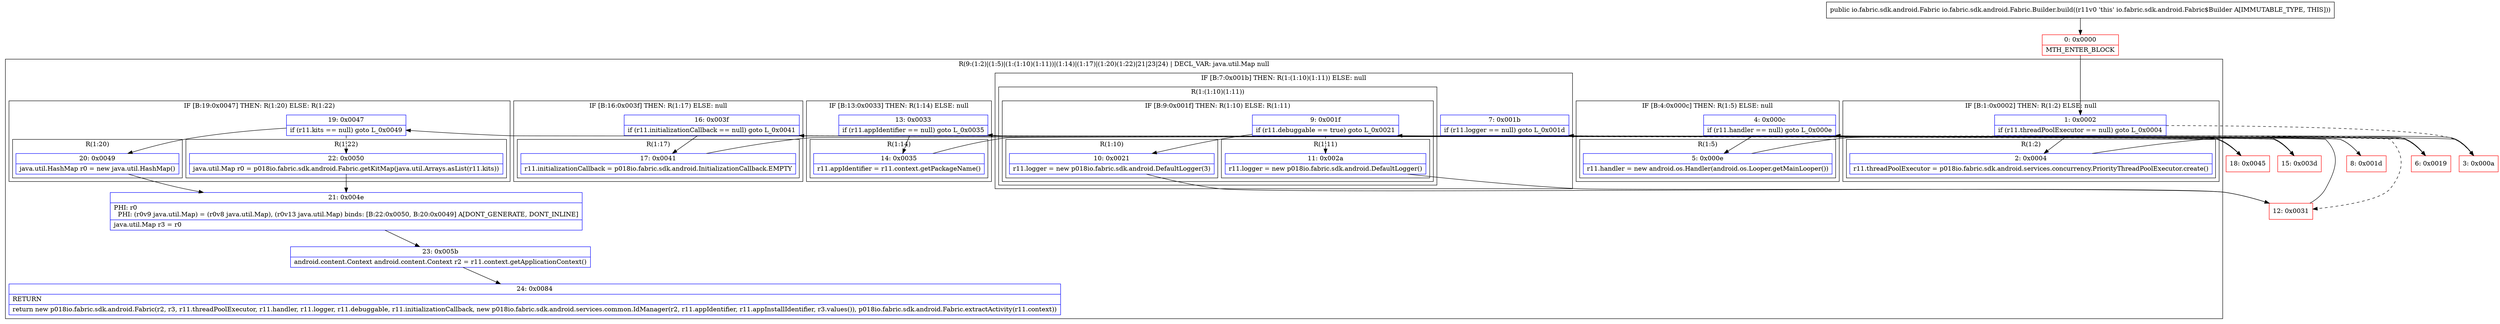 digraph "CFG forio.fabric.sdk.android.Fabric.Builder.build()Lio\/fabric\/sdk\/android\/Fabric;" {
subgraph cluster_Region_557485319 {
label = "R(9:(1:2)|(1:5)|(1:(1:10)(1:11))|(1:14)|(1:17)|(1:20)(1:22)|21|23|24) | DECL_VAR: java.util.Map null\l";
node [shape=record,color=blue];
subgraph cluster_IfRegion_1034608073 {
label = "IF [B:1:0x0002] THEN: R(1:2) ELSE: null";
node [shape=record,color=blue];
Node_1 [shape=record,label="{1\:\ 0x0002|if (r11.threadPoolExecutor == null) goto L_0x0004\l}"];
subgraph cluster_Region_977036519 {
label = "R(1:2)";
node [shape=record,color=blue];
Node_2 [shape=record,label="{2\:\ 0x0004|r11.threadPoolExecutor = p018io.fabric.sdk.android.services.concurrency.PriorityThreadPoolExecutor.create()\l}"];
}
}
subgraph cluster_IfRegion_554345632 {
label = "IF [B:4:0x000c] THEN: R(1:5) ELSE: null";
node [shape=record,color=blue];
Node_4 [shape=record,label="{4\:\ 0x000c|if (r11.handler == null) goto L_0x000e\l}"];
subgraph cluster_Region_978840540 {
label = "R(1:5)";
node [shape=record,color=blue];
Node_5 [shape=record,label="{5\:\ 0x000e|r11.handler = new android.os.Handler(android.os.Looper.getMainLooper())\l}"];
}
}
subgraph cluster_IfRegion_1375223242 {
label = "IF [B:7:0x001b] THEN: R(1:(1:10)(1:11)) ELSE: null";
node [shape=record,color=blue];
Node_7 [shape=record,label="{7\:\ 0x001b|if (r11.logger == null) goto L_0x001d\l}"];
subgraph cluster_Region_146432078 {
label = "R(1:(1:10)(1:11))";
node [shape=record,color=blue];
subgraph cluster_IfRegion_2095184477 {
label = "IF [B:9:0x001f] THEN: R(1:10) ELSE: R(1:11)";
node [shape=record,color=blue];
Node_9 [shape=record,label="{9\:\ 0x001f|if (r11.debuggable == true) goto L_0x0021\l}"];
subgraph cluster_Region_2037245718 {
label = "R(1:10)";
node [shape=record,color=blue];
Node_10 [shape=record,label="{10\:\ 0x0021|r11.logger = new p018io.fabric.sdk.android.DefaultLogger(3)\l}"];
}
subgraph cluster_Region_1768657820 {
label = "R(1:11)";
node [shape=record,color=blue];
Node_11 [shape=record,label="{11\:\ 0x002a|r11.logger = new p018io.fabric.sdk.android.DefaultLogger()\l}"];
}
}
}
}
subgraph cluster_IfRegion_847787759 {
label = "IF [B:13:0x0033] THEN: R(1:14) ELSE: null";
node [shape=record,color=blue];
Node_13 [shape=record,label="{13\:\ 0x0033|if (r11.appIdentifier == null) goto L_0x0035\l}"];
subgraph cluster_Region_1095242225 {
label = "R(1:14)";
node [shape=record,color=blue];
Node_14 [shape=record,label="{14\:\ 0x0035|r11.appIdentifier = r11.context.getPackageName()\l}"];
}
}
subgraph cluster_IfRegion_1460341657 {
label = "IF [B:16:0x003f] THEN: R(1:17) ELSE: null";
node [shape=record,color=blue];
Node_16 [shape=record,label="{16\:\ 0x003f|if (r11.initializationCallback == null) goto L_0x0041\l}"];
subgraph cluster_Region_1657378199 {
label = "R(1:17)";
node [shape=record,color=blue];
Node_17 [shape=record,label="{17\:\ 0x0041|r11.initializationCallback = p018io.fabric.sdk.android.InitializationCallback.EMPTY\l}"];
}
}
subgraph cluster_IfRegion_293992559 {
label = "IF [B:19:0x0047] THEN: R(1:20) ELSE: R(1:22)";
node [shape=record,color=blue];
Node_19 [shape=record,label="{19\:\ 0x0047|if (r11.kits == null) goto L_0x0049\l}"];
subgraph cluster_Region_607737964 {
label = "R(1:20)";
node [shape=record,color=blue];
Node_20 [shape=record,label="{20\:\ 0x0049|java.util.HashMap r0 = new java.util.HashMap()\l}"];
}
subgraph cluster_Region_854341680 {
label = "R(1:22)";
node [shape=record,color=blue];
Node_22 [shape=record,label="{22\:\ 0x0050|java.util.Map r0 = p018io.fabric.sdk.android.Fabric.getKitMap(java.util.Arrays.asList(r11.kits))\l}"];
}
}
Node_21 [shape=record,label="{21\:\ 0x004e|PHI: r0 \l  PHI: (r0v9 java.util.Map) = (r0v8 java.util.Map), (r0v13 java.util.Map) binds: [B:22:0x0050, B:20:0x0049] A[DONT_GENERATE, DONT_INLINE]\l|java.util.Map r3 = r0\l}"];
Node_23 [shape=record,label="{23\:\ 0x005b|android.content.Context android.content.Context r2 = r11.context.getApplicationContext()\l}"];
Node_24 [shape=record,label="{24\:\ 0x0084|RETURN\l|return new p018io.fabric.sdk.android.Fabric(r2, r3, r11.threadPoolExecutor, r11.handler, r11.logger, r11.debuggable, r11.initializationCallback, new p018io.fabric.sdk.android.services.common.IdManager(r2, r11.appIdentifier, r11.appInstallIdentifier, r3.values()), p018io.fabric.sdk.android.Fabric.extractActivity(r11.context))\l}"];
}
Node_0 [shape=record,color=red,label="{0\:\ 0x0000|MTH_ENTER_BLOCK\l}"];
Node_3 [shape=record,color=red,label="{3\:\ 0x000a}"];
Node_6 [shape=record,color=red,label="{6\:\ 0x0019}"];
Node_8 [shape=record,color=red,label="{8\:\ 0x001d}"];
Node_12 [shape=record,color=red,label="{12\:\ 0x0031}"];
Node_15 [shape=record,color=red,label="{15\:\ 0x003d}"];
Node_18 [shape=record,color=red,label="{18\:\ 0x0045}"];
MethodNode[shape=record,label="{public io.fabric.sdk.android.Fabric io.fabric.sdk.android.Fabric.Builder.build((r11v0 'this' io.fabric.sdk.android.Fabric$Builder A[IMMUTABLE_TYPE, THIS])) }"];
MethodNode -> Node_0;
Node_1 -> Node_2;
Node_1 -> Node_3[style=dashed];
Node_2 -> Node_3;
Node_4 -> Node_5;
Node_4 -> Node_6[style=dashed];
Node_5 -> Node_6;
Node_7 -> Node_8;
Node_7 -> Node_12[style=dashed];
Node_9 -> Node_10;
Node_9 -> Node_11[style=dashed];
Node_10 -> Node_12;
Node_11 -> Node_12;
Node_13 -> Node_14;
Node_13 -> Node_15[style=dashed];
Node_14 -> Node_15;
Node_16 -> Node_17;
Node_16 -> Node_18[style=dashed];
Node_17 -> Node_18;
Node_19 -> Node_20;
Node_19 -> Node_22[style=dashed];
Node_20 -> Node_21;
Node_22 -> Node_21;
Node_21 -> Node_23;
Node_23 -> Node_24;
Node_0 -> Node_1;
Node_3 -> Node_4;
Node_6 -> Node_7;
Node_8 -> Node_9;
Node_12 -> Node_13;
Node_15 -> Node_16;
Node_18 -> Node_19;
}

